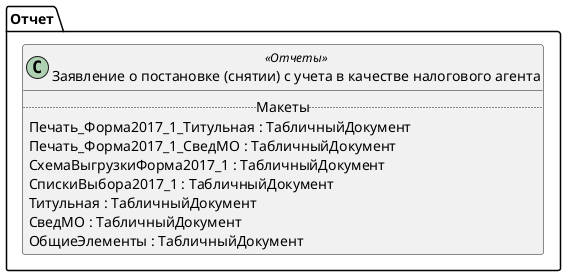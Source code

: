 ﻿@startuml РегламентированноеУведомлениеПостановкаСнятиеВКачествеАгента
'!include templates.wsd
'..\include templates.wsd
class Отчет.РегламентированноеУведомлениеПостановкаСнятиеВКачествеАгента as "Заявление о постановке (снятии) с учета в качестве налогового агента" <<Отчеты>>
{
..Макеты..
Печать_Форма2017_1_Титульная : ТабличныйДокумент
Печать_Форма2017_1_СведМО : ТабличныйДокумент
СхемаВыгрузкиФорма2017_1 : ТабличныйДокумент
СпискиВыбора2017_1 : ТабличныйДокумент
Титульная : ТабличныйДокумент
СведМО : ТабличныйДокумент
ОбщиеЭлементы : ТабличныйДокумент
}
@enduml
